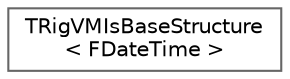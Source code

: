 digraph "Graphical Class Hierarchy"
{
 // INTERACTIVE_SVG=YES
 // LATEX_PDF_SIZE
  bgcolor="transparent";
  edge [fontname=Helvetica,fontsize=10,labelfontname=Helvetica,labelfontsize=10];
  node [fontname=Helvetica,fontsize=10,shape=box,height=0.2,width=0.4];
  rankdir="LR";
  Node0 [id="Node000000",label="TRigVMIsBaseStructure\l\< FDateTime \>",height=0.2,width=0.4,color="grey40", fillcolor="white", style="filled",URL="$dd/dfb/structTRigVMIsBaseStructure_3_01FDateTime_01_4.html",tooltip=" "];
}

